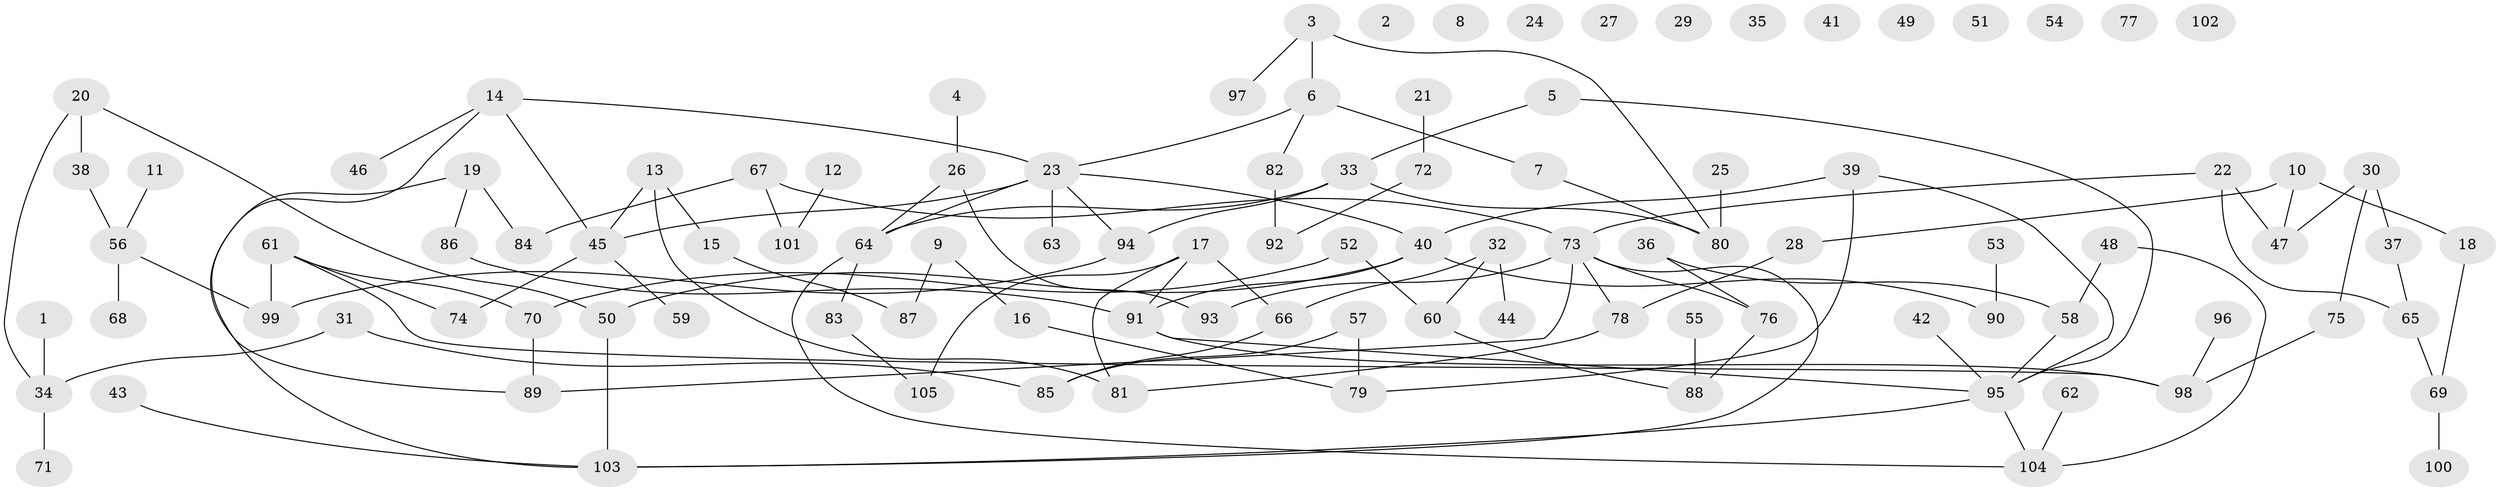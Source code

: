 // coarse degree distribution, {1: 0.2328767123287671, 0: 0.1643835616438356, 3: 0.2191780821917808, 2: 0.1643835616438356, 4: 0.1095890410958904, 5: 0.0273972602739726, 9: 0.0136986301369863, 6: 0.0136986301369863, 8: 0.0136986301369863, 7: 0.0273972602739726, 10: 0.0136986301369863}
// Generated by graph-tools (version 1.1) at 2025/41/03/06/25 10:41:24]
// undirected, 105 vertices, 122 edges
graph export_dot {
graph [start="1"]
  node [color=gray90,style=filled];
  1;
  2;
  3;
  4;
  5;
  6;
  7;
  8;
  9;
  10;
  11;
  12;
  13;
  14;
  15;
  16;
  17;
  18;
  19;
  20;
  21;
  22;
  23;
  24;
  25;
  26;
  27;
  28;
  29;
  30;
  31;
  32;
  33;
  34;
  35;
  36;
  37;
  38;
  39;
  40;
  41;
  42;
  43;
  44;
  45;
  46;
  47;
  48;
  49;
  50;
  51;
  52;
  53;
  54;
  55;
  56;
  57;
  58;
  59;
  60;
  61;
  62;
  63;
  64;
  65;
  66;
  67;
  68;
  69;
  70;
  71;
  72;
  73;
  74;
  75;
  76;
  77;
  78;
  79;
  80;
  81;
  82;
  83;
  84;
  85;
  86;
  87;
  88;
  89;
  90;
  91;
  92;
  93;
  94;
  95;
  96;
  97;
  98;
  99;
  100;
  101;
  102;
  103;
  104;
  105;
  1 -- 34;
  3 -- 6;
  3 -- 80;
  3 -- 97;
  4 -- 26;
  5 -- 33;
  5 -- 95;
  6 -- 7;
  6 -- 23;
  6 -- 82;
  7 -- 80;
  9 -- 16;
  9 -- 87;
  10 -- 18;
  10 -- 28;
  10 -- 47;
  11 -- 56;
  12 -- 101;
  13 -- 15;
  13 -- 45;
  13 -- 81;
  14 -- 23;
  14 -- 45;
  14 -- 46;
  14 -- 89;
  15 -- 87;
  16 -- 79;
  17 -- 66;
  17 -- 81;
  17 -- 91;
  17 -- 105;
  18 -- 69;
  19 -- 84;
  19 -- 86;
  19 -- 103;
  20 -- 34;
  20 -- 38;
  20 -- 50;
  21 -- 72;
  22 -- 47;
  22 -- 65;
  22 -- 73;
  23 -- 40;
  23 -- 45;
  23 -- 63;
  23 -- 64;
  23 -- 94;
  25 -- 80;
  26 -- 64;
  26 -- 93;
  28 -- 78;
  30 -- 37;
  30 -- 47;
  30 -- 75;
  31 -- 34;
  31 -- 85;
  32 -- 44;
  32 -- 60;
  32 -- 66;
  33 -- 64;
  33 -- 80;
  33 -- 94;
  34 -- 71;
  36 -- 58;
  36 -- 76;
  37 -- 65;
  38 -- 56;
  39 -- 40;
  39 -- 79;
  39 -- 95;
  40 -- 50;
  40 -- 90;
  40 -- 91;
  42 -- 95;
  43 -- 103;
  45 -- 59;
  45 -- 74;
  48 -- 58;
  48 -- 104;
  50 -- 103;
  52 -- 60;
  52 -- 70;
  53 -- 90;
  55 -- 88;
  56 -- 68;
  56 -- 99;
  57 -- 79;
  57 -- 85;
  58 -- 95;
  60 -- 88;
  61 -- 70;
  61 -- 74;
  61 -- 98;
  61 -- 99;
  62 -- 104;
  64 -- 83;
  64 -- 104;
  65 -- 69;
  66 -- 85;
  67 -- 73;
  67 -- 84;
  67 -- 101;
  69 -- 100;
  70 -- 89;
  72 -- 92;
  73 -- 76;
  73 -- 78;
  73 -- 89;
  73 -- 93;
  73 -- 103;
  75 -- 98;
  76 -- 88;
  78 -- 81;
  82 -- 92;
  83 -- 105;
  86 -- 91;
  91 -- 95;
  91 -- 98;
  94 -- 99;
  95 -- 103;
  95 -- 104;
  96 -- 98;
}
